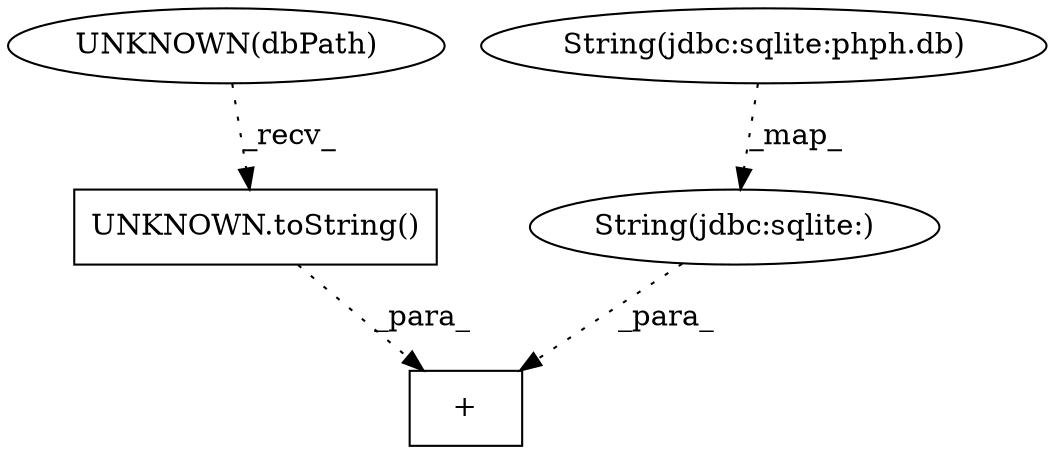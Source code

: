 digraph G {
1 [label="+" shape=box]
2 [label="UNKNOWN.toString()" shape=box]
3 [label="UNKNOWN(dbPath)" shape=ellipse]
4 [label="String(jdbc:sqlite:)" shape=ellipse]
5 [label="String(jdbc:sqlite:phph.db)" shape=ellipse]
4 -> 1 [label="_para_" style=dotted];
2 -> 1 [label="_para_" style=dotted];
3 -> 2 [label="_recv_" style=dotted];
5 -> 4 [label="_map_" style=dotted];
}